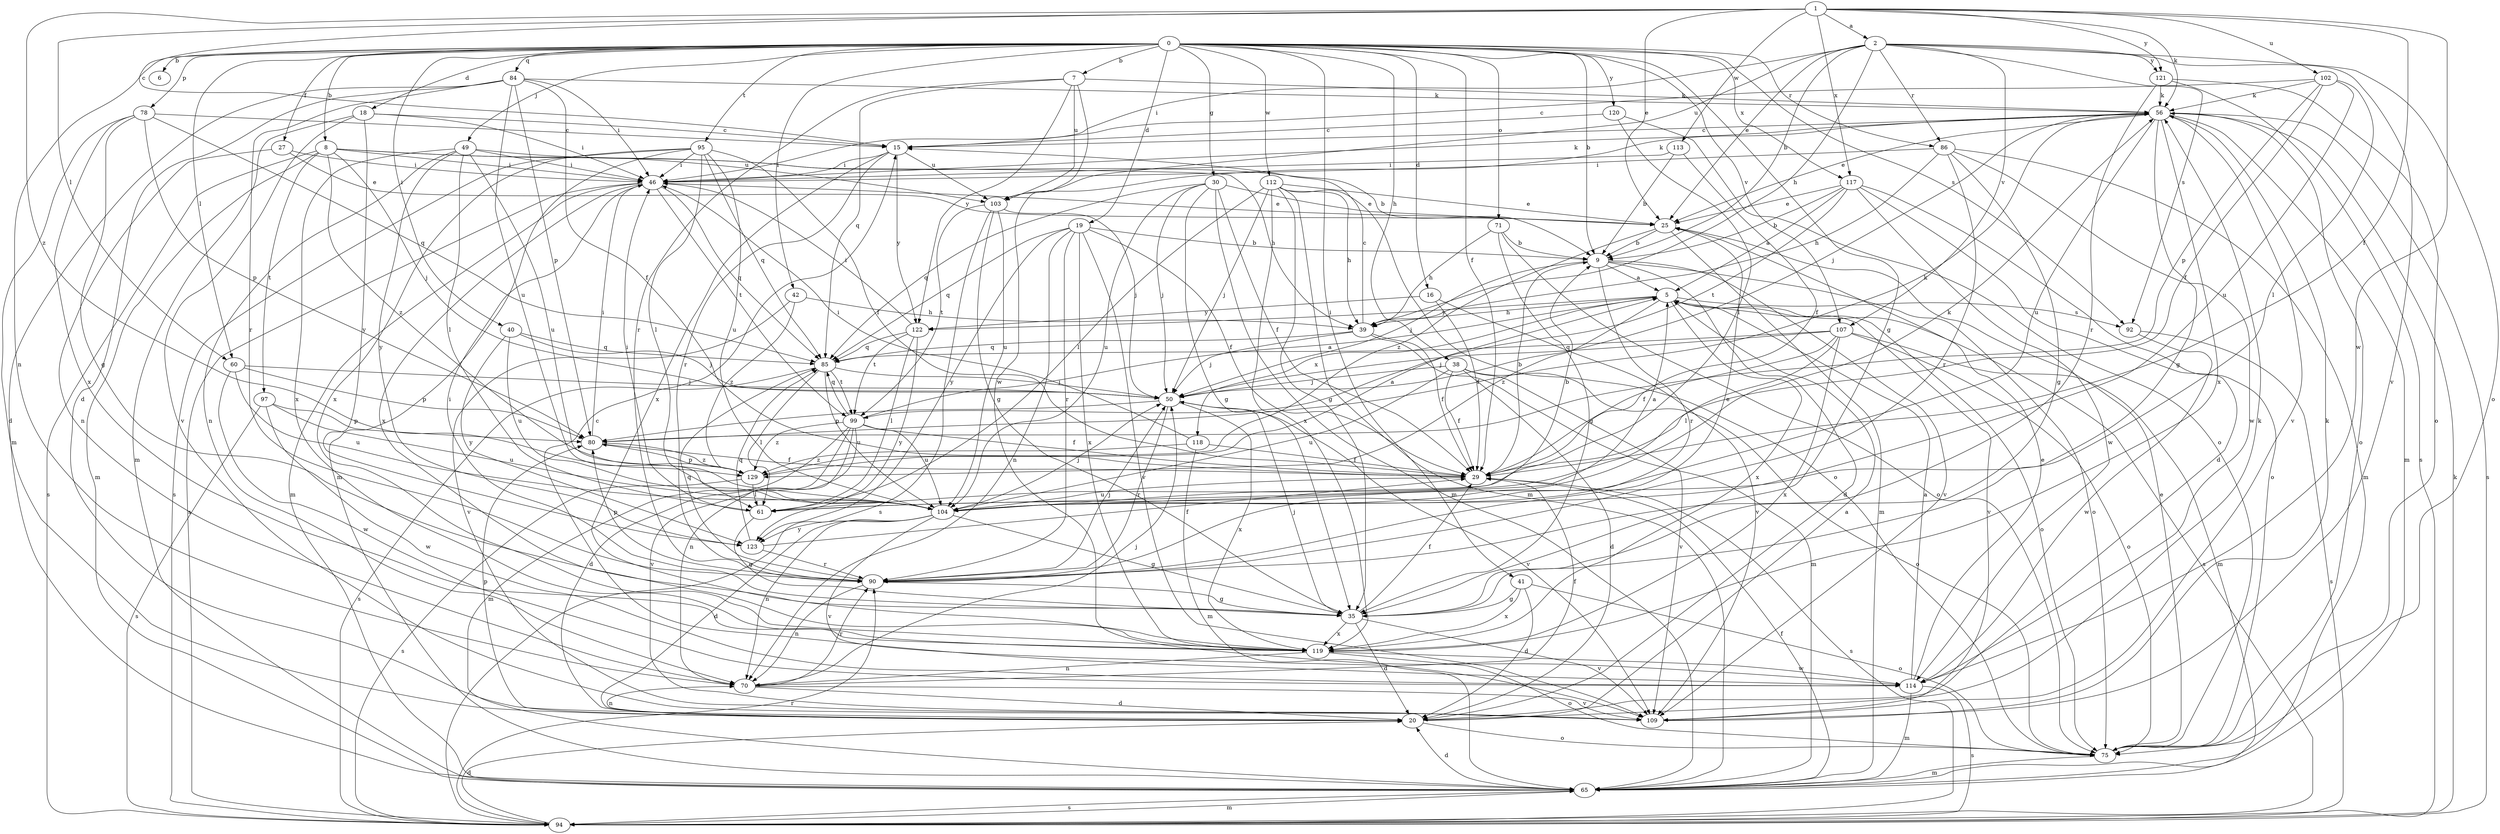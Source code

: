 strict digraph  {
0;
1;
2;
5;
6;
7;
8;
9;
15;
16;
18;
19;
20;
25;
27;
29;
30;
35;
38;
39;
40;
41;
42;
46;
49;
50;
56;
60;
61;
65;
70;
71;
75;
78;
80;
84;
85;
86;
90;
92;
94;
95;
97;
99;
102;
103;
104;
107;
109;
112;
113;
114;
117;
118;
119;
120;
121;
122;
123;
129;
0 -> 6  [label=b];
0 -> 7  [label=b];
0 -> 8  [label=b];
0 -> 9  [label=b];
0 -> 16  [label=d];
0 -> 18  [label=d];
0 -> 19  [label=d];
0 -> 27  [label=f];
0 -> 29  [label=f];
0 -> 30  [label=g];
0 -> 35  [label=g];
0 -> 38  [label=h];
0 -> 40  [label=i];
0 -> 41  [label=i];
0 -> 42  [label=i];
0 -> 49  [label=j];
0 -> 60  [label=l];
0 -> 70  [label=n];
0 -> 71  [label=o];
0 -> 78  [label=p];
0 -> 84  [label=q];
0 -> 86  [label=r];
0 -> 92  [label=s];
0 -> 95  [label=t];
0 -> 107  [label=v];
0 -> 112  [label=w];
0 -> 117  [label=x];
0 -> 120  [label=y];
1 -> 2  [label=a];
1 -> 15  [label=c];
1 -> 25  [label=e];
1 -> 29  [label=f];
1 -> 56  [label=k];
1 -> 60  [label=l];
1 -> 102  [label=u];
1 -> 113  [label=w];
1 -> 114  [label=w];
1 -> 117  [label=x];
1 -> 121  [label=y];
1 -> 129  [label=z];
2 -> 9  [label=b];
2 -> 25  [label=e];
2 -> 39  [label=h];
2 -> 46  [label=i];
2 -> 75  [label=o];
2 -> 86  [label=r];
2 -> 92  [label=s];
2 -> 103  [label=u];
2 -> 107  [label=v];
2 -> 109  [label=v];
2 -> 121  [label=y];
5 -> 39  [label=h];
5 -> 75  [label=o];
5 -> 92  [label=s];
5 -> 94  [label=s];
5 -> 109  [label=v];
5 -> 118  [label=x];
5 -> 119  [label=x];
5 -> 122  [label=y];
5 -> 129  [label=z];
7 -> 56  [label=k];
7 -> 85  [label=q];
7 -> 90  [label=r];
7 -> 103  [label=u];
7 -> 114  [label=w];
7 -> 122  [label=y];
8 -> 9  [label=b];
8 -> 46  [label=i];
8 -> 50  [label=j];
8 -> 65  [label=m];
8 -> 94  [label=s];
8 -> 97  [label=t];
8 -> 103  [label=u];
8 -> 129  [label=z];
9 -> 5  [label=a];
9 -> 20  [label=d];
9 -> 50  [label=j];
9 -> 75  [label=o];
9 -> 90  [label=r];
9 -> 109  [label=v];
15 -> 46  [label=i];
15 -> 90  [label=r];
15 -> 103  [label=u];
15 -> 119  [label=x];
15 -> 122  [label=y];
16 -> 29  [label=f];
16 -> 109  [label=v];
16 -> 122  [label=y];
18 -> 15  [label=c];
18 -> 46  [label=i];
18 -> 65  [label=m];
18 -> 109  [label=v];
18 -> 123  [label=y];
19 -> 9  [label=b];
19 -> 29  [label=f];
19 -> 70  [label=n];
19 -> 85  [label=q];
19 -> 90  [label=r];
19 -> 109  [label=v];
19 -> 119  [label=x];
19 -> 123  [label=y];
20 -> 5  [label=a];
20 -> 56  [label=k];
20 -> 70  [label=n];
20 -> 75  [label=o];
20 -> 80  [label=p];
25 -> 9  [label=b];
25 -> 65  [label=m];
25 -> 129  [label=z];
27 -> 25  [label=e];
27 -> 46  [label=i];
27 -> 70  [label=n];
29 -> 9  [label=b];
29 -> 94  [label=s];
29 -> 104  [label=u];
30 -> 25  [label=e];
30 -> 29  [label=f];
30 -> 35  [label=g];
30 -> 50  [label=j];
30 -> 65  [label=m];
30 -> 85  [label=q];
30 -> 104  [label=u];
35 -> 20  [label=d];
35 -> 29  [label=f];
35 -> 46  [label=i];
35 -> 50  [label=j];
35 -> 109  [label=v];
35 -> 119  [label=x];
38 -> 20  [label=d];
38 -> 29  [label=f];
38 -> 50  [label=j];
38 -> 75  [label=o];
38 -> 104  [label=u];
38 -> 109  [label=v];
39 -> 15  [label=c];
39 -> 29  [label=f];
39 -> 50  [label=j];
39 -> 65  [label=m];
39 -> 85  [label=q];
40 -> 50  [label=j];
40 -> 85  [label=q];
40 -> 104  [label=u];
40 -> 123  [label=y];
41 -> 20  [label=d];
41 -> 35  [label=g];
41 -> 75  [label=o];
41 -> 119  [label=x];
42 -> 39  [label=h];
42 -> 109  [label=v];
42 -> 129  [label=z];
46 -> 25  [label=e];
46 -> 56  [label=k];
46 -> 65  [label=m];
46 -> 85  [label=q];
46 -> 94  [label=s];
46 -> 99  [label=t];
46 -> 119  [label=x];
49 -> 39  [label=h];
49 -> 46  [label=i];
49 -> 61  [label=l];
49 -> 70  [label=n];
49 -> 104  [label=u];
49 -> 119  [label=x];
49 -> 123  [label=y];
50 -> 80  [label=p];
50 -> 90  [label=r];
50 -> 109  [label=v];
50 -> 119  [label=x];
56 -> 15  [label=c];
56 -> 25  [label=e];
56 -> 35  [label=g];
56 -> 50  [label=j];
56 -> 65  [label=m];
56 -> 75  [label=o];
56 -> 94  [label=s];
56 -> 104  [label=u];
56 -> 109  [label=v];
56 -> 119  [label=x];
60 -> 50  [label=j];
60 -> 80  [label=p];
60 -> 104  [label=u];
60 -> 114  [label=w];
61 -> 35  [label=g];
61 -> 46  [label=i];
65 -> 20  [label=d];
65 -> 29  [label=f];
65 -> 94  [label=s];
70 -> 20  [label=d];
70 -> 29  [label=f];
70 -> 50  [label=j];
70 -> 90  [label=r];
70 -> 109  [label=v];
71 -> 9  [label=b];
71 -> 35  [label=g];
71 -> 39  [label=h];
71 -> 75  [label=o];
75 -> 25  [label=e];
75 -> 65  [label=m];
78 -> 15  [label=c];
78 -> 20  [label=d];
78 -> 35  [label=g];
78 -> 80  [label=p];
78 -> 85  [label=q];
78 -> 119  [label=x];
80 -> 29  [label=f];
80 -> 46  [label=i];
80 -> 56  [label=k];
80 -> 129  [label=z];
84 -> 20  [label=d];
84 -> 29  [label=f];
84 -> 46  [label=i];
84 -> 56  [label=k];
84 -> 65  [label=m];
84 -> 80  [label=p];
84 -> 90  [label=r];
84 -> 104  [label=u];
85 -> 50  [label=j];
85 -> 61  [label=l];
85 -> 94  [label=s];
85 -> 99  [label=t];
85 -> 104  [label=u];
86 -> 35  [label=g];
86 -> 39  [label=h];
86 -> 46  [label=i];
86 -> 65  [label=m];
86 -> 90  [label=r];
86 -> 114  [label=w];
90 -> 25  [label=e];
90 -> 35  [label=g];
90 -> 50  [label=j];
90 -> 70  [label=n];
90 -> 80  [label=p];
90 -> 85  [label=q];
92 -> 94  [label=s];
92 -> 114  [label=w];
94 -> 20  [label=d];
94 -> 56  [label=k];
94 -> 65  [label=m];
94 -> 90  [label=r];
95 -> 29  [label=f];
95 -> 46  [label=i];
95 -> 61  [label=l];
95 -> 65  [label=m];
95 -> 85  [label=q];
95 -> 94  [label=s];
95 -> 104  [label=u];
95 -> 119  [label=x];
97 -> 80  [label=p];
97 -> 94  [label=s];
97 -> 104  [label=u];
97 -> 114  [label=w];
99 -> 5  [label=a];
99 -> 20  [label=d];
99 -> 29  [label=f];
99 -> 65  [label=m];
99 -> 70  [label=n];
99 -> 85  [label=q];
99 -> 104  [label=u];
99 -> 109  [label=v];
99 -> 129  [label=z];
102 -> 15  [label=c];
102 -> 29  [label=f];
102 -> 56  [label=k];
102 -> 61  [label=l];
102 -> 80  [label=p];
102 -> 104  [label=u];
103 -> 35  [label=g];
103 -> 50  [label=j];
103 -> 56  [label=k];
103 -> 94  [label=s];
103 -> 99  [label=t];
103 -> 104  [label=u];
104 -> 5  [label=a];
104 -> 9  [label=b];
104 -> 20  [label=d];
104 -> 35  [label=g];
104 -> 50  [label=j];
104 -> 56  [label=k];
104 -> 70  [label=n];
104 -> 109  [label=v];
104 -> 123  [label=y];
107 -> 29  [label=f];
107 -> 50  [label=j];
107 -> 61  [label=l];
107 -> 65  [label=m];
107 -> 75  [label=o];
107 -> 85  [label=q];
107 -> 119  [label=x];
109 -> 56  [label=k];
112 -> 25  [label=e];
112 -> 35  [label=g];
112 -> 39  [label=h];
112 -> 50  [label=j];
112 -> 61  [label=l];
112 -> 65  [label=m];
112 -> 75  [label=o];
112 -> 119  [label=x];
113 -> 9  [label=b];
113 -> 29  [label=f];
113 -> 46  [label=i];
114 -> 5  [label=a];
114 -> 15  [label=c];
114 -> 25  [label=e];
114 -> 65  [label=m];
114 -> 94  [label=s];
117 -> 5  [label=a];
117 -> 9  [label=b];
117 -> 20  [label=d];
117 -> 25  [label=e];
117 -> 75  [label=o];
117 -> 99  [label=t];
117 -> 114  [label=w];
118 -> 29  [label=f];
118 -> 46  [label=i];
118 -> 65  [label=m];
118 -> 129  [label=z];
119 -> 70  [label=n];
119 -> 75  [label=o];
119 -> 114  [label=w];
120 -> 15  [label=c];
120 -> 61  [label=l];
120 -> 75  [label=o];
121 -> 56  [label=k];
121 -> 75  [label=o];
121 -> 90  [label=r];
121 -> 94  [label=s];
122 -> 46  [label=i];
122 -> 61  [label=l];
122 -> 85  [label=q];
122 -> 99  [label=t];
122 -> 123  [label=y];
123 -> 29  [label=f];
123 -> 85  [label=q];
123 -> 90  [label=r];
129 -> 5  [label=a];
129 -> 61  [label=l];
129 -> 80  [label=p];
129 -> 94  [label=s];
}

